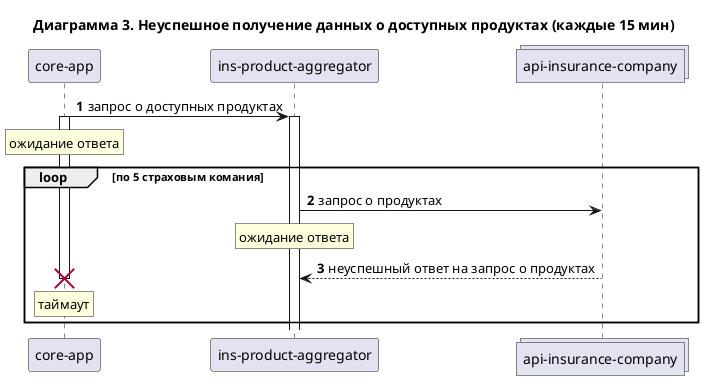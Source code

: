 @startuml

title Диаграмма 3. Неуспешное получение данных о доступных продуктах (каждые 15 мин)

participant "core-app" as CoreApp
participant "ins-product-aggregator" as InsProductAggregator
collections "api-insurance-company" as ApiInsuranceCompany

autonumber

CoreApp -> InsProductAggregator: запрос о доступных продуктах
activate CoreApp
rnote over CoreApp : ожидание ответа

activate InsProductAggregator

loop по 5 страховым комания
    InsProductAggregator -> ApiInsuranceCompany: запрос о продуктах
    rnote over InsProductAggregator : ожидание ответа
    InsProductAggregator <-- ApiInsuranceCompany: неуспешный ответ на запрос о продуктах
    rnote over CoreApp : таймаут
    destroy CoreApp
end

@enduml